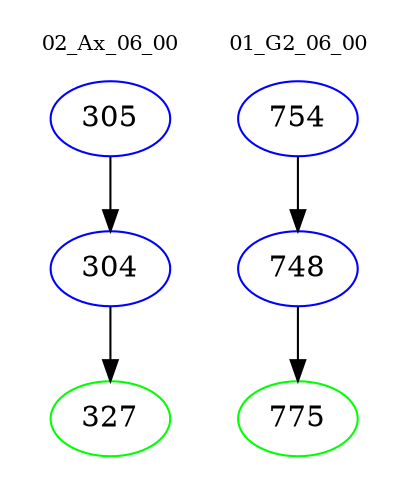 digraph{
subgraph cluster_0 {
color = white
label = "02_Ax_06_00";
fontsize=10;
T0_305 [label="305", color="blue"]
T0_305 -> T0_304 [color="black"]
T0_304 [label="304", color="blue"]
T0_304 -> T0_327 [color="black"]
T0_327 [label="327", color="green"]
}
subgraph cluster_1 {
color = white
label = "01_G2_06_00";
fontsize=10;
T1_754 [label="754", color="blue"]
T1_754 -> T1_748 [color="black"]
T1_748 [label="748", color="blue"]
T1_748 -> T1_775 [color="black"]
T1_775 [label="775", color="green"]
}
}
